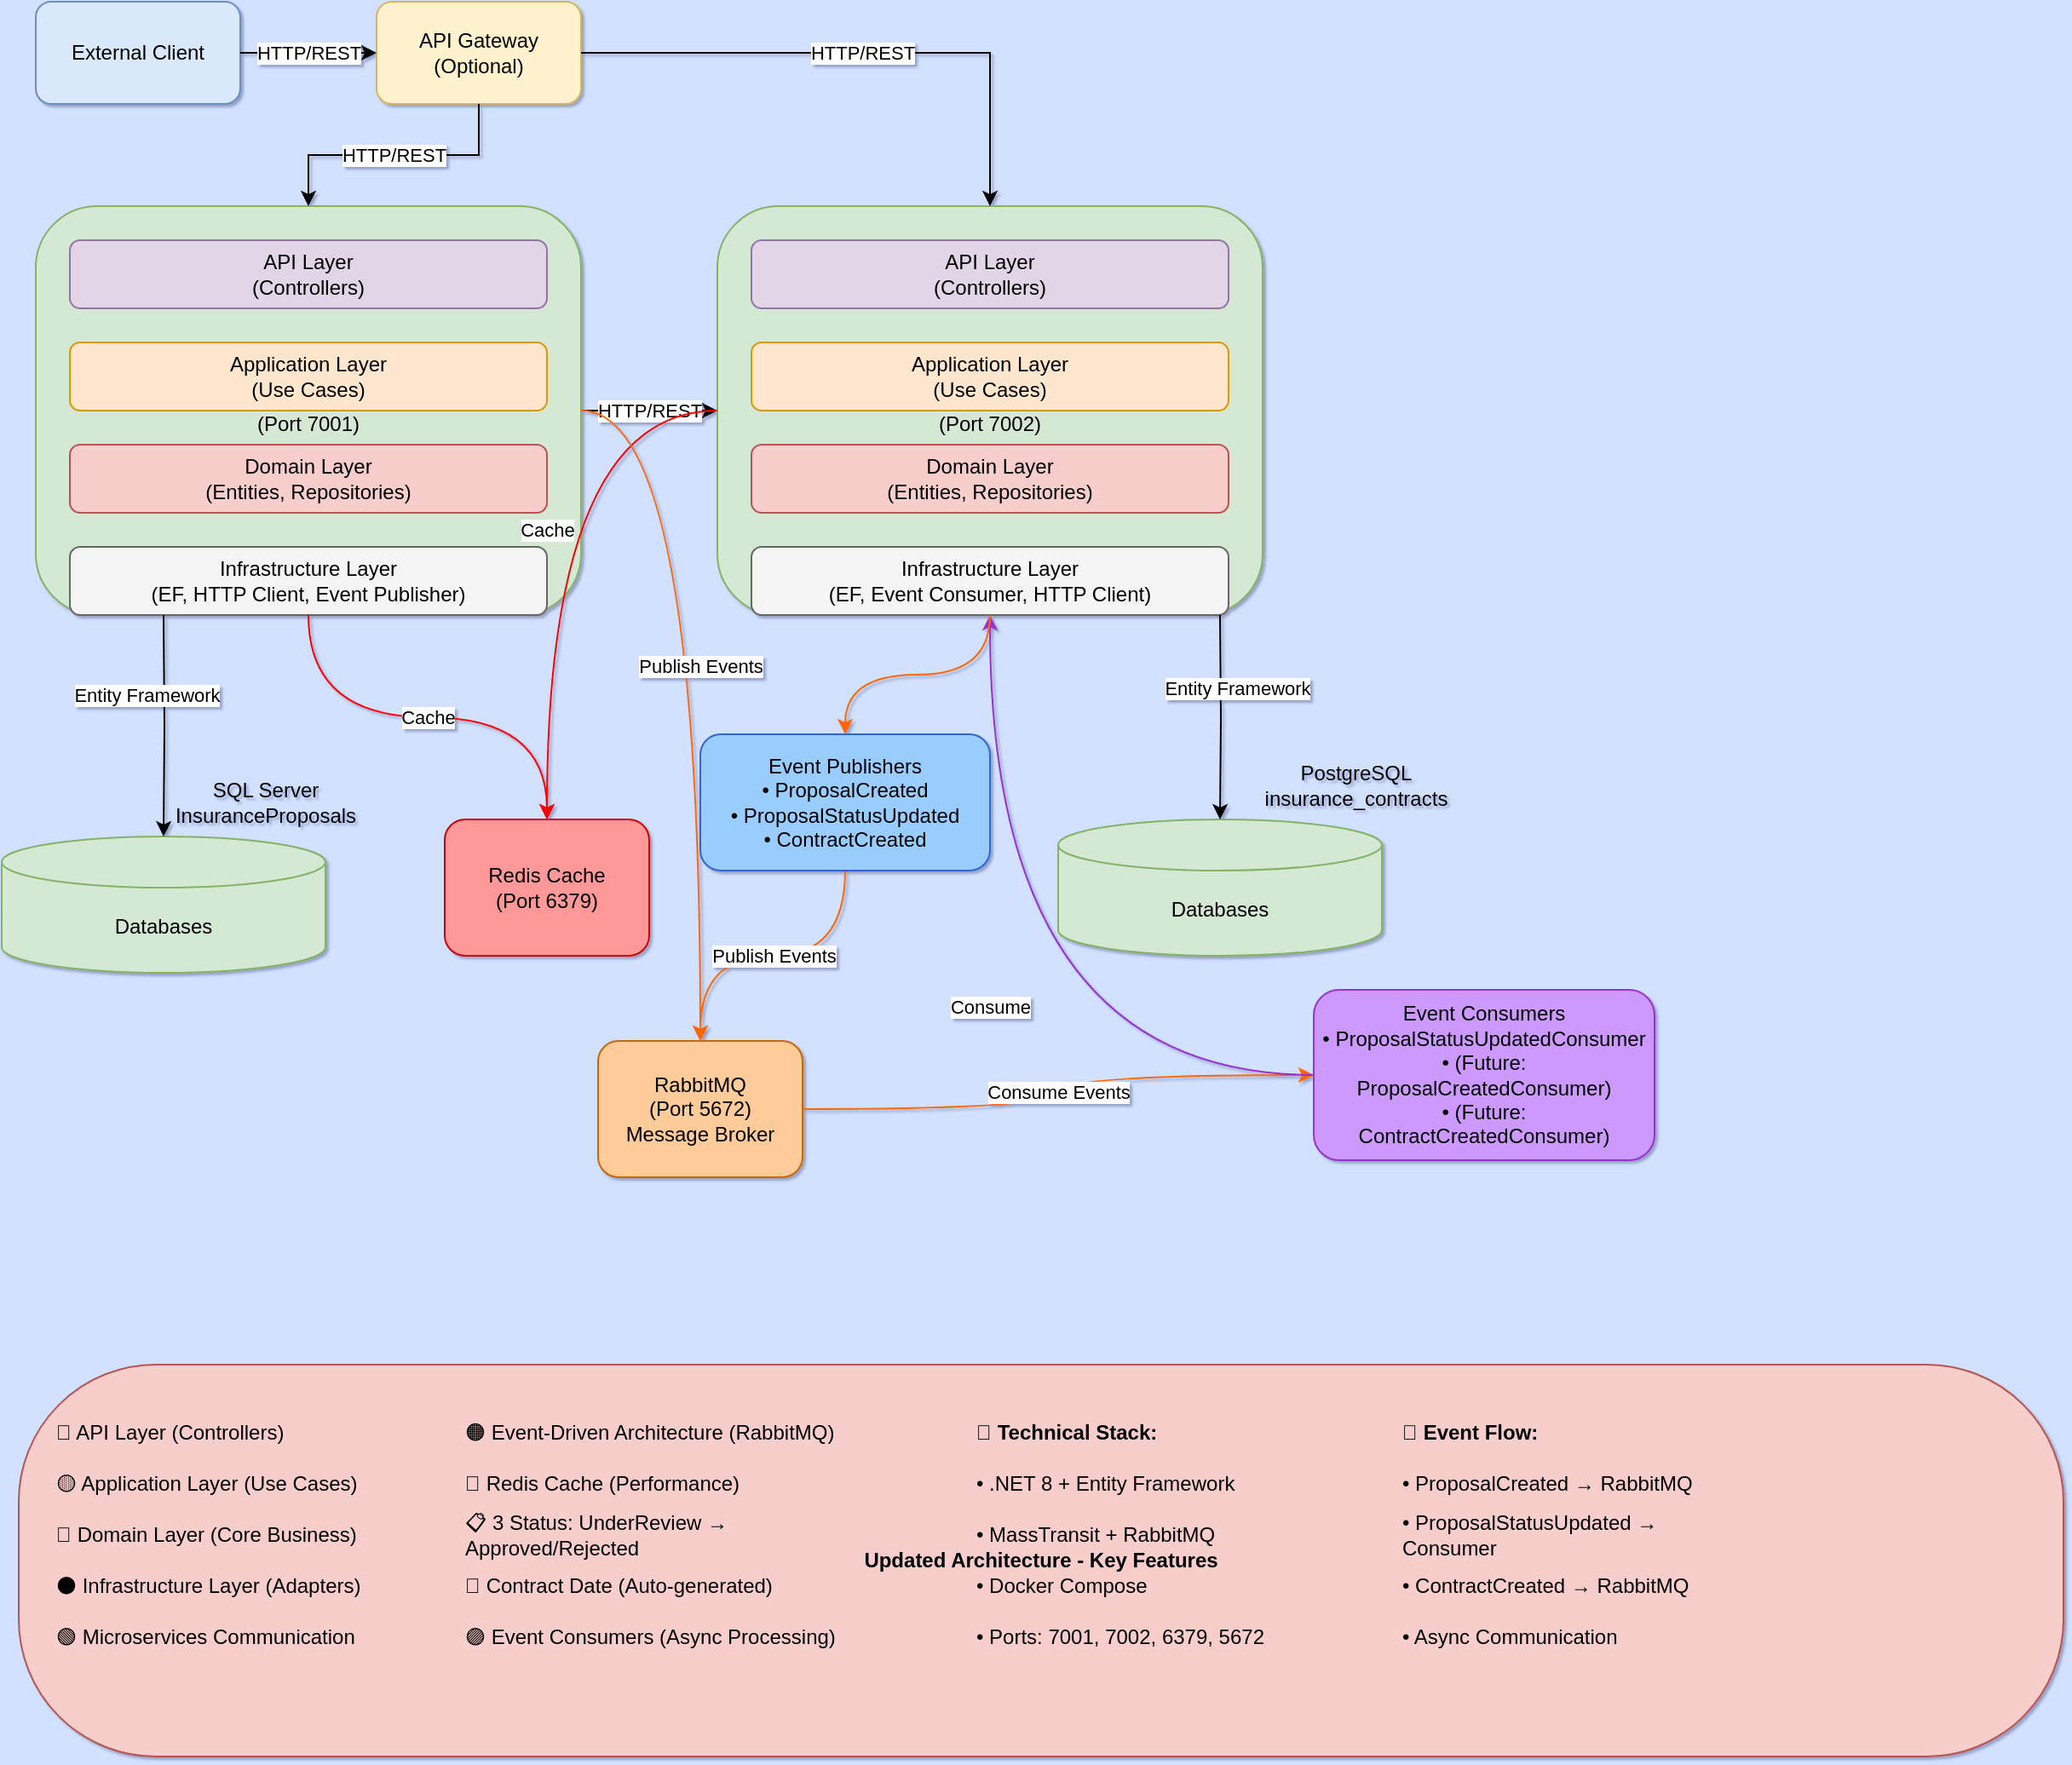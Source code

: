 <mxfile version="28.0.6">
  <diagram name="Insurance System Architecture" id="6_pj3nupvDH_ZJcyVB0t">
    <mxGraphModel dx="2037" dy="1201" grid="1" gridSize="10" guides="1" tooltips="1" connect="1" arrows="1" fold="1" page="1" pageScale="1" pageWidth="850" pageHeight="1100" background="#D2E1FF" math="0" shadow="1">
      <root>
        <mxCell id="0" />
        <mxCell id="1" parent="0" />
        <mxCell id="x8o0eFIyDfpqeiVu4HXl-1" value="External Client" style="rounded=1;whiteSpace=wrap;html=1;fillColor=#dae8fc;strokeColor=#6c8ebf;" parent="1" vertex="1">
          <mxGeometry x="40" y="40" width="120" height="60" as="geometry" />
        </mxCell>
        <mxCell id="x8o0eFIyDfpqeiVu4HXl-2" value="API Gateway&#xa;(Optional)" style="rounded=1;whiteSpace=wrap;html=1;fillColor=#fff2cc;strokeColor=#d6b656;" parent="1" vertex="1">
          <mxGeometry x="240" y="40" width="120" height="60" as="geometry" />
        </mxCell>
        <mxCell id="x8o0eFIyDfpqeiVu4HXl-3" value="Proposal Service&#xa;(Port 7001)" style="rounded=1;whiteSpace=wrap;html=1;fillColor=#d5e8d4;strokeColor=#82b366;" parent="1" vertex="1">
          <mxGeometry x="40" y="160" width="320" height="240" as="geometry" />
        </mxCell>
        <mxCell id="x8o0eFIyDfpqeiVu4HXl-4" value="API Layer&#xa;(Controllers)" style="rounded=1;whiteSpace=wrap;html=1;fillColor=#e1d5e7;strokeColor=#9673a6;" parent="1" vertex="1">
          <mxGeometry x="60" y="180" width="280" height="40" as="geometry" />
        </mxCell>
        <mxCell id="x8o0eFIyDfpqeiVu4HXl-5" value="Application Layer&#xa;(Use Cases)" style="rounded=1;whiteSpace=wrap;html=1;fillColor=#ffe6cc;strokeColor=#d79b00;" parent="1" vertex="1">
          <mxGeometry x="60" y="240" width="280" height="40" as="geometry" />
        </mxCell>
        <mxCell id="x8o0eFIyDfpqeiVu4HXl-6" value="Domain Layer&#xa;(Entities, Repositories)" style="rounded=1;whiteSpace=wrap;html=1;fillColor=#f8cecc;strokeColor=#b85450;" parent="1" vertex="1">
          <mxGeometry x="60" y="300" width="280" height="40" as="geometry" />
        </mxCell>
        <mxCell id="x8o0eFIyDfpqeiVu4HXl-7" value="Infrastructure Layer&#xa;(EF, HTTP Client, Event Publisher)" style="rounded=1;whiteSpace=wrap;html=1;fillColor=#f5f5f5;strokeColor=#666666;" parent="1" vertex="1">
          <mxGeometry x="60" y="360" width="280" height="40" as="geometry" />
        </mxCell>
        <mxCell id="x8o0eFIyDfpqeiVu4HXl-8" value="Contract Service&#xa;(Port 7002)" style="rounded=1;whiteSpace=wrap;html=1;fillColor=#d5e8d4;strokeColor=#82b366;" parent="1" vertex="1">
          <mxGeometry x="440" y="160" width="320" height="240" as="geometry" />
        </mxCell>
        <mxCell id="x8o0eFIyDfpqeiVu4HXl-9" value="API Layer&#xa;(Controllers)" style="rounded=1;whiteSpace=wrap;html=1;fillColor=#e1d5e7;strokeColor=#9673a6;" parent="1" vertex="1">
          <mxGeometry x="460" y="180" width="280" height="40" as="geometry" />
        </mxCell>
        <mxCell id="x8o0eFIyDfpqeiVu4HXl-10" value="Application Layer&#xa;(Use Cases)" style="rounded=1;whiteSpace=wrap;html=1;fillColor=#ffe6cc;strokeColor=#d79b00;" parent="1" vertex="1">
          <mxGeometry x="460" y="240" width="280" height="40" as="geometry" />
        </mxCell>
        <mxCell id="x8o0eFIyDfpqeiVu4HXl-11" value="Domain Layer&#xa;(Entities, Repositories)" style="rounded=1;whiteSpace=wrap;html=1;fillColor=#f8cecc;strokeColor=#b85450;" parent="1" vertex="1">
          <mxGeometry x="460" y="300" width="280" height="40" as="geometry" />
        </mxCell>
        <mxCell id="x8o0eFIyDfpqeiVu4HXl-12" value="Infrastructure Layer&#xa;(EF, Event Consumer, HTTP Client)" style="rounded=1;whiteSpace=wrap;html=1;fillColor=#f5f5f5;strokeColor=#666666;" parent="1" vertex="1">
          <mxGeometry x="460" y="360" width="280" height="40" as="geometry" />
        </mxCell>
        <mxCell id="x8o0eFIyDfpqeiVu4HXl-13" value="Databases" style="shape=cylinder3;whiteSpace=wrap;html=1;boundedLbl=1;backgroundOutline=1;size=15;fillColor=#d5e8d4;strokeColor=#82b366;" parent="1" vertex="1">
          <mxGeometry x="20" y="530" width="190" height="80" as="geometry" />
        </mxCell>
        <mxCell id="x8o0eFIyDfpqeiVu4HXl-14" value="SQL Server&#xa;InsuranceProposals" style="text;html=1;strokeColor=none;fillColor=none;align=center;verticalAlign=middle;whiteSpace=wrap;rounded=0;" parent="1" vertex="1">
          <mxGeometry x="115" y="500" width="120" height="20" as="geometry" />
        </mxCell>
        <mxCell id="x8o0eFIyDfpqeiVu4HXl-15" value="PostgreSQL&#xa;insurance_contracts" style="text;html=1;strokeColor=none;fillColor=none;align=center;verticalAlign=middle;whiteSpace=wrap;rounded=0;" parent="1" vertex="1">
          <mxGeometry x="755" y="490" width="120" height="20" as="geometry" />
        </mxCell>
        <mxCell id="x8o0eFIyDfpqeiVu4HXl-16" value="Databases" style="shape=cylinder3;whiteSpace=wrap;html=1;boundedLbl=1;backgroundOutline=1;size=15;fillColor=#d5e8d4;strokeColor=#82b366;" parent="1" vertex="1">
          <mxGeometry x="640" y="520" width="190" height="80" as="geometry" />
        </mxCell>
        <mxCell id="x8o0eFIyDfpqeiVu4HXl-17" value="Redis Cache&#xa;(Port 6379)" style="rounded=1;whiteSpace=wrap;html=1;fillColor=#ff9999;strokeColor=#cc0000;" parent="1" vertex="1">
          <mxGeometry x="280" y="520" width="120" height="80" as="geometry" />
        </mxCell>
        <mxCell id="x8o0eFIyDfpqeiVu4HXl-18" value="RabbitMQ&#xa;(Port 5672)&#xa;Message Broker" style="rounded=1;whiteSpace=wrap;html=1;fillColor=#ffcc99;strokeColor=#cc6600;" parent="1" vertex="1">
          <mxGeometry x="370" y="650" width="120" height="80" as="geometry" />
        </mxCell>
        <mxCell id="x8o0eFIyDfpqeiVu4HXl-19" value="Event Consumers&#xa;• ProposalStatusUpdatedConsumer&#xa;• (Future: ProposalCreatedConsumer)&#xa;• (Future: ContractCreatedConsumer)" style="rounded=1;whiteSpace=wrap;html=1;fillColor=#cc99ff;strokeColor=#9933cc;" parent="1" vertex="1">
          <mxGeometry x="790" y="620" width="200" height="100" as="geometry" />
        </mxCell>
        <mxCell id="x8o0eFIyDfpqeiVu4HXl-21" value="HTTP/REST" style="edgeStyle=orthogonalEdgeStyle;rounded=0;orthogonalLoop=1;jettySize=auto;html=1;" parent="1" source="x8o0eFIyDfpqeiVu4HXl-1" target="x8o0eFIyDfpqeiVu4HXl-2" edge="1">
          <mxGeometry relative="1" as="geometry" />
        </mxCell>
        <mxCell id="x8o0eFIyDfpqeiVu4HXl-22" value="HTTP/REST" style="edgeStyle=orthogonalEdgeStyle;rounded=0;orthogonalLoop=1;jettySize=auto;html=1;" parent="1" source="x8o0eFIyDfpqeiVu4HXl-2" target="x8o0eFIyDfpqeiVu4HXl-3" edge="1">
          <mxGeometry relative="1" as="geometry" />
        </mxCell>
        <mxCell id="x8o0eFIyDfpqeiVu4HXl-23" value="HTTP/REST" style="edgeStyle=orthogonalEdgeStyle;rounded=0;orthogonalLoop=1;jettySize=auto;html=1;" parent="1" source="x8o0eFIyDfpqeiVu4HXl-2" target="x8o0eFIyDfpqeiVu4HXl-8" edge="1">
          <mxGeometry relative="1" as="geometry" />
        </mxCell>
        <mxCell id="x8o0eFIyDfpqeiVu4HXl-24" value="HTTP/REST" style="edgeStyle=orthogonalEdgeStyle;rounded=0;orthogonalLoop=1;jettySize=auto;html=1;curved=1;" parent="1" source="x8o0eFIyDfpqeiVu4HXl-3" target="x8o0eFIyDfpqeiVu4HXl-8" edge="1">
          <mxGeometry relative="1" as="geometry" />
        </mxCell>
        <mxCell id="x8o0eFIyDfpqeiVu4HXl-25" value="Entity Framework" style="edgeStyle=orthogonalEdgeStyle;rounded=0;orthogonalLoop=1;jettySize=auto;html=1;" parent="1" target="x8o0eFIyDfpqeiVu4HXl-13" edge="1">
          <mxGeometry x="-0.278" y="-10" relative="1" as="geometry">
            <mxPoint as="offset" />
            <mxPoint x="115" y="400.0" as="sourcePoint" />
          </mxGeometry>
        </mxCell>
        <mxCell id="x8o0eFIyDfpqeiVu4HXl-26" value="Entity Framework" style="edgeStyle=orthogonalEdgeStyle;rounded=0;orthogonalLoop=1;jettySize=auto;html=1;" parent="1" target="x8o0eFIyDfpqeiVu4HXl-16" edge="1">
          <mxGeometry x="-0.278" y="10" relative="1" as="geometry">
            <mxPoint as="offset" />
            <mxPoint x="645" y="570" as="targetPoint" />
            <Array as="points" />
            <mxPoint x="735" y="400.0" as="sourcePoint" />
          </mxGeometry>
        </mxCell>
        <mxCell id="x8o0eFIyDfpqeiVu4HXl-27" value="Cache" style="edgeStyle=orthogonalEdgeStyle;rounded=0;orthogonalLoop=1;jettySize=auto;html=1;curved=1;strokeColor=#ff0000;" parent="1" source="x8o0eFIyDfpqeiVu4HXl-3" target="x8o0eFIyDfpqeiVu4HXl-17" edge="1">
          <mxGeometry relative="1" as="geometry" />
        </mxCell>
        <mxCell id="x8o0eFIyDfpqeiVu4HXl-28" value="Cache" style="edgeStyle=orthogonalEdgeStyle;rounded=0;orthogonalLoop=1;jettySize=auto;html=1;curved=1;strokeColor=#ff0000;" parent="1" source="x8o0eFIyDfpqeiVu4HXl-8" target="x8o0eFIyDfpqeiVu4HXl-17" edge="1">
          <mxGeometry relative="1" as="geometry" />
        </mxCell>
        <mxCell id="x8o0eFIyDfpqeiVu4HXl-29" value="Publish Events" style="edgeStyle=orthogonalEdgeStyle;rounded=0;orthogonalLoop=1;jettySize=auto;html=1;curved=1;strokeColor=#ff6600;" parent="1" source="x8o0eFIyDfpqeiVu4HXl-3" target="x8o0eFIyDfpqeiVu4HXl-18" edge="1">
          <mxGeometry relative="1" as="geometry" />
        </mxCell>
        <mxCell id="x8o0eFIyDfpqeiVu4HXl-30" value="Publish Events" style="edgeStyle=orthogonalEdgeStyle;rounded=0;orthogonalLoop=1;jettySize=auto;html=1;curved=1;strokeColor=#ff6600;" parent="1" source="x8o0eFIyDfpqeiVu4HXl-20" target="x8o0eFIyDfpqeiVu4HXl-18" edge="1">
          <mxGeometry relative="1" as="geometry" />
        </mxCell>
        <mxCell id="x8o0eFIyDfpqeiVu4HXl-31" value="Consume Events" style="edgeStyle=orthogonalEdgeStyle;rounded=0;orthogonalLoop=1;jettySize=auto;html=1;curved=1;strokeColor=#ff6600;" parent="1" source="x8o0eFIyDfpqeiVu4HXl-18" target="x8o0eFIyDfpqeiVu4HXl-19" edge="1">
          <mxGeometry relative="1" as="geometry" />
        </mxCell>
        <mxCell id="x8o0eFIyDfpqeiVu4HXl-32" value="Consume" style="edgeStyle=orthogonalEdgeStyle;rounded=0;orthogonalLoop=1;jettySize=auto;html=1;curved=1;strokeColor=#9933cc;" parent="1" source="x8o0eFIyDfpqeiVu4HXl-19" target="x8o0eFIyDfpqeiVu4HXl-8" edge="1">
          <mxGeometry relative="1" as="geometry" />
        </mxCell>
        <mxCell id="x8o0eFIyDfpqeiVu4HXl-33" value="Updated Architecture - Key Features" style="rounded=1;whiteSpace=wrap;html=1;fillColor=#f8cecc;strokeColor=#b85450;fontStyle=1;arcSize=35;movable=1;resizable=1;rotatable=1;deletable=1;editable=1;locked=0;connectable=1;" parent="1" vertex="1">
          <mxGeometry x="30" y="840" width="1200" height="230" as="geometry" />
        </mxCell>
        <mxCell id="x8o0eFIyDfpqeiVu4HXl-34" value="🔵 API Layer (Controllers)" style="text;html=1;strokeColor=none;fillColor=none;align=left;verticalAlign=middle;whiteSpace=wrap;rounded=0;movable=1;resizable=1;rotatable=1;deletable=1;editable=1;locked=0;connectable=1;" parent="1" vertex="1">
          <mxGeometry x="50" y="870" width="200" height="20" as="geometry" />
        </mxCell>
        <mxCell id="x8o0eFIyDfpqeiVu4HXl-35" value="🟡 Application Layer (Use Cases)" style="text;html=1;strokeColor=none;fillColor=none;align=left;verticalAlign=middle;whiteSpace=wrap;rounded=0;movable=1;resizable=1;rotatable=1;deletable=1;editable=1;locked=0;connectable=1;" parent="1" vertex="1">
          <mxGeometry x="50" y="900" width="200" height="20" as="geometry" />
        </mxCell>
        <mxCell id="x8o0eFIyDfpqeiVu4HXl-36" value="🔴 Domain Layer (Core Business)" style="text;html=1;strokeColor=none;fillColor=none;align=left;verticalAlign=middle;whiteSpace=wrap;rounded=0;movable=1;resizable=1;rotatable=1;deletable=1;editable=1;locked=0;connectable=1;" parent="1" vertex="1">
          <mxGeometry x="50" y="930" width="200" height="20" as="geometry" />
        </mxCell>
        <mxCell id="x8o0eFIyDfpqeiVu4HXl-37" value="⚫ Infrastructure Layer (Adapters)" style="text;html=1;strokeColor=none;fillColor=none;align=left;verticalAlign=middle;whiteSpace=wrap;rounded=0;movable=1;resizable=1;rotatable=1;deletable=1;editable=1;locked=0;connectable=1;" parent="1" vertex="1">
          <mxGeometry x="50" y="960" width="200" height="20" as="geometry" />
        </mxCell>
        <mxCell id="x8o0eFIyDfpqeiVu4HXl-38" value="🟢 Microservices Communication" style="text;html=1;strokeColor=none;fillColor=none;align=left;verticalAlign=middle;whiteSpace=wrap;rounded=0;movable=1;resizable=1;rotatable=1;deletable=1;editable=1;locked=0;connectable=1;" parent="1" vertex="1">
          <mxGeometry x="50" y="990" width="200" height="20" as="geometry" />
        </mxCell>
        <mxCell id="x8o0eFIyDfpqeiVu4HXl-39" value="🟠 Event-Driven Architecture (RabbitMQ)" style="text;html=1;strokeColor=none;fillColor=none;align=left;verticalAlign=middle;whiteSpace=wrap;rounded=0;movable=1;resizable=1;rotatable=1;deletable=1;editable=1;locked=0;connectable=1;" parent="1" vertex="1">
          <mxGeometry x="290" y="870" width="250" height="20" as="geometry" />
        </mxCell>
        <mxCell id="x8o0eFIyDfpqeiVu4HXl-40" value="🔴 Redis Cache (Performance)" style="text;html=1;strokeColor=none;fillColor=none;align=left;verticalAlign=middle;whiteSpace=wrap;rounded=0;movable=1;resizable=1;rotatable=1;deletable=1;editable=1;locked=0;connectable=1;" parent="1" vertex="1">
          <mxGeometry x="290" y="900" width="250" height="20" as="geometry" />
        </mxCell>
        <mxCell id="x8o0eFIyDfpqeiVu4HXl-41" value="📋 3 Status: UnderReview → Approved/Rejected" style="text;html=1;strokeColor=none;fillColor=none;align=left;verticalAlign=middle;whiteSpace=wrap;rounded=0;movable=1;resizable=1;rotatable=1;deletable=1;editable=1;locked=0;connectable=1;" parent="1" vertex="1">
          <mxGeometry x="290" y="930" width="250" height="20" as="geometry" />
        </mxCell>
        <mxCell id="x8o0eFIyDfpqeiVu4HXl-42" value="📅 Contract Date (Auto-generated)" style="text;html=1;strokeColor=none;fillColor=none;align=left;verticalAlign=middle;whiteSpace=wrap;rounded=0;movable=1;resizable=1;rotatable=1;deletable=1;editable=1;locked=0;connectable=1;" parent="1" vertex="1">
          <mxGeometry x="290" y="960" width="250" height="20" as="geometry" />
        </mxCell>
        <mxCell id="x8o0eFIyDfpqeiVu4HXl-43" value="🟣 Event Consumers (Async Processing)" style="text;html=1;strokeColor=none;fillColor=none;align=left;verticalAlign=middle;whiteSpace=wrap;rounded=0;movable=1;resizable=1;rotatable=1;deletable=1;editable=1;locked=0;connectable=1;" parent="1" vertex="1">
          <mxGeometry x="290" y="990" width="250" height="20" as="geometry" />
        </mxCell>
        <mxCell id="x8o0eFIyDfpqeiVu4HXl-44" value="🔧 Technical Stack:" style="text;html=1;strokeColor=none;fillColor=none;align=left;verticalAlign=middle;whiteSpace=wrap;rounded=0;fontStyle=1;movable=1;resizable=1;rotatable=1;deletable=1;editable=1;locked=0;connectable=1;" parent="1" vertex="1">
          <mxGeometry x="590" y="870" width="200" height="20" as="geometry" />
        </mxCell>
        <mxCell id="x8o0eFIyDfpqeiVu4HXl-45" value="• .NET 8 + Entity Framework" style="text;html=1;strokeColor=none;fillColor=none;align=left;verticalAlign=middle;whiteSpace=wrap;rounded=0;movable=1;resizable=1;rotatable=1;deletable=1;editable=1;locked=0;connectable=1;" parent="1" vertex="1">
          <mxGeometry x="590" y="900" width="200" height="20" as="geometry" />
        </mxCell>
        <mxCell id="x8o0eFIyDfpqeiVu4HXl-46" value="• MassTransit + RabbitMQ" style="text;html=1;strokeColor=none;fillColor=none;align=left;verticalAlign=middle;whiteSpace=wrap;rounded=0;movable=1;resizable=1;rotatable=1;deletable=1;editable=1;locked=0;connectable=1;" parent="1" vertex="1">
          <mxGeometry x="590" y="930" width="200" height="20" as="geometry" />
        </mxCell>
        <mxCell id="x8o0eFIyDfpqeiVu4HXl-47" value="• Docker Compose" style="text;html=1;strokeColor=none;fillColor=none;align=left;verticalAlign=middle;whiteSpace=wrap;rounded=0;movable=1;resizable=1;rotatable=1;deletable=1;editable=1;locked=0;connectable=1;" parent="1" vertex="1">
          <mxGeometry x="590" y="960" width="200" height="20" as="geometry" />
        </mxCell>
        <mxCell id="x8o0eFIyDfpqeiVu4HXl-48" value="• Ports: 7001, 7002, 6379, 5672" style="text;html=1;strokeColor=none;fillColor=none;align=left;verticalAlign=middle;whiteSpace=wrap;rounded=0;movable=1;resizable=1;rotatable=1;deletable=1;editable=1;locked=0;connectable=1;" parent="1" vertex="1">
          <mxGeometry x="590" y="990" width="200" height="20" as="geometry" />
        </mxCell>
        <mxCell id="x8o0eFIyDfpqeiVu4HXl-49" value="📨 Event Flow:" style="text;html=1;strokeColor=none;fillColor=none;align=left;verticalAlign=middle;whiteSpace=wrap;rounded=0;fontStyle=1;movable=1;resizable=1;rotatable=1;deletable=1;editable=1;locked=0;connectable=1;" parent="1" vertex="1">
          <mxGeometry x="840" y="870" width="200" height="20" as="geometry" />
        </mxCell>
        <mxCell id="x8o0eFIyDfpqeiVu4HXl-50" value="• ProposalCreated → RabbitMQ" style="text;html=1;strokeColor=none;fillColor=none;align=left;verticalAlign=middle;whiteSpace=wrap;rounded=0;movable=1;resizable=1;rotatable=1;deletable=1;editable=1;locked=0;connectable=1;" parent="1" vertex="1">
          <mxGeometry x="840" y="900" width="200" height="20" as="geometry" />
        </mxCell>
        <mxCell id="x8o0eFIyDfpqeiVu4HXl-51" value="• ProposalStatusUpdated → Consumer" style="text;html=1;strokeColor=none;fillColor=none;align=left;verticalAlign=middle;whiteSpace=wrap;rounded=0;movable=1;resizable=1;rotatable=1;deletable=1;editable=1;locked=0;connectable=1;" parent="1" vertex="1">
          <mxGeometry x="840" y="930" width="200" height="20" as="geometry" />
        </mxCell>
        <mxCell id="x8o0eFIyDfpqeiVu4HXl-52" value="• ContractCreated → RabbitMQ" style="text;html=1;strokeColor=none;fillColor=none;align=left;verticalAlign=middle;whiteSpace=wrap;rounded=0;movable=1;resizable=1;rotatable=1;deletable=1;editable=1;locked=0;connectable=1;" parent="1" vertex="1">
          <mxGeometry x="840" y="960" width="200" height="20" as="geometry" />
        </mxCell>
        <mxCell id="x8o0eFIyDfpqeiVu4HXl-53" value="• Async Communication" style="text;html=1;strokeColor=none;fillColor=none;align=left;verticalAlign=middle;whiteSpace=wrap;rounded=0;movable=1;resizable=1;rotatable=1;deletable=1;editable=1;locked=0;connectable=1;" parent="1" vertex="1">
          <mxGeometry x="840" y="990" width="200" height="20" as="geometry" />
        </mxCell>
        <mxCell id="x8o0eFIyDfpqeiVu4HXl-54" value="" style="edgeStyle=orthogonalEdgeStyle;rounded=0;orthogonalLoop=1;jettySize=auto;html=1;curved=1;strokeColor=#ff6600;" parent="1" source="x8o0eFIyDfpqeiVu4HXl-8" target="x8o0eFIyDfpqeiVu4HXl-20" edge="1">
          <mxGeometry relative="1" as="geometry">
            <mxPoint x="600" y="400" as="sourcePoint" />
            <mxPoint x="510" y="520" as="targetPoint" />
          </mxGeometry>
        </mxCell>
        <mxCell id="x8o0eFIyDfpqeiVu4HXl-20" value="Event Publishers&#xa;• ProposalCreated&#xa;• ProposalStatusUpdated&#xa;• ContractCreated" style="rounded=1;whiteSpace=wrap;html=1;fillColor=#99ccff;strokeColor=#3366cc;" parent="1" vertex="1">
          <mxGeometry x="430" y="470" width="170" height="80" as="geometry" />
        </mxCell>
      </root>
    </mxGraphModel>
  </diagram>
</mxfile>
